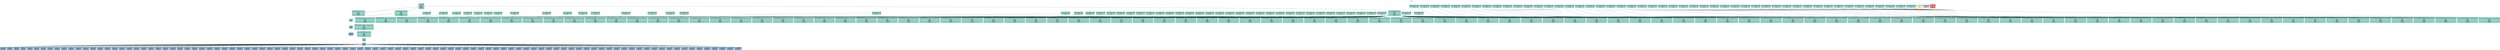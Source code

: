 digraph {{
    node [shape=record, fontsize=10]
    n0 [style="filled", fillcolor=white, label="(source)"]
    n1 [style="filled", fillcolor="/set312/1", label="{ { 1 / l0 / Post | B | █ } | p_id, \np_cid, \np_author, \np_content, \np_private, \np_anonymous | unsharded }"]
    n2 [style="filled", fillcolor="/set312/2", label="{ { 2 / l0 / User | B | █ } | u_id | unsharded }"]
    n3 [style="filled", fillcolor="/set312/3", label="{ { 3 / l0 / Class | B | █ } | c_id | unsharded }"]
    n4 [style="filled", fillcolor="/set312/4", label="{ { 4 / l0 / Role | B | █ } | r_uid, \nr_cid, \nr_role | unsharded }"]
    n5 [style="filled", fillcolor="/set312/1", label="{{ 5 / l1 / q_3ac8c7be6ad751ec_n0 | π[0, 1, 2, 3, 4, 5]  } | p_id, \np_cid, \np_author, \np_content, \np_private, \np_anonymous | unsharded }"]
    n6 [style="filled", fillcolor="/set312/5", label="{ { 6 / l0 / posts | █ } | (reader / ⚷: [1]) | unsharded }"]
    n7 [style="filled", fillcolor="/set312/5", label="{ { 7 / l1  } | (ingress) | unsharded }"]
    n8 [style="filled", fillcolor="/set312/1", label="{ 8 / l2 | (egress) | unsharded }"]
    n9 [style="filled", fillcolor="/set312/1", label="{ { 9 / l3 / UserContext_0 | B | █ } | id | unsharded }"]
    n10 [style="filled,rounded", fillcolor="/set312/1", label="{{ 10 / l4 / sp_5082b1619ed59d13_n0_f0 | σ[f4 = 0]  } | p_id, \np_cid, \np_author, \np_content, \np_private, \np_anonymous | unsharded }"]
    n11 [style="filled,rounded", fillcolor="/set312/1", label="{{ 11 / l5 / sp_e908cb35d3820d6e_n0_f0 | σ[f4 = 1]  } | p_id, \np_cid, \np_author, \np_content, \np_private, \np_anonymous | unsharded }"]
    n12 [style="filled,rounded", fillcolor="/set312/1", label="{{ 12 / l6 / sp_e908cb35d3820d6e_n0 | [11:0, 11:1, 11:2, 11:3, 11:4, 11:5] 11:2 ⋈ 9:0  } | p_id, \np_cid, \np_author, \np_content, \np_private, \np_anonymous | unsharded }"]
    n13 [style="filled", fillcolor="/set312/1", label="{{ 13 / l7 / q_3ac8c7be6ad751ec_u0_n0 | 10:[0, 1, 2, 3, 4, 5] ⋃ 12:[0, 1, 2, 3, 4, 5]  } | p_id, \np_cid, \np_author, \np_content, \np_private, \np_anonymous | unsharded }"]
    n14 [style="filled", fillcolor="/set312/1", label="{{ 14 / l8 / q_3ac8c7be6ad751ec_n1_u0 | π[0, 1, 2, 3, 4, 5]  } | p_id, \np_cid, \np_author, \np_content, \np_private, \np_anonymous | unsharded }"]
    n15 [style="filled", fillcolor="/set312/5", label="{ { 15 / l2 / posts_u0 | █ } | (reader / ⚷: [1]) | unsharded }"]
    n16 [style="filled", fillcolor="/set312/5", label="{ { 16 / l3  } | (ingress) | unsharded }"]
    n17 [style="filled", fillcolor="/set312/1", label="{ 17 / l9 | (egress) | unsharded }"]
    n18 [style="filled", fillcolor="/set312/1", label="{ { 18 / l10 / UserContext_1 | B | █ } | id | unsharded }"]
    n19 [style="filled,rounded", fillcolor="/set312/1", label="{{ 19 / l11 / sp_8e831486b9173de0_n0 | [11:0, 11:1, 11:2, 11:3, 11:4, 11:5] 11:2 ⋈ 18:0  } | p_id, \np_cid, \np_author, \np_content, \np_private, \np_anonymous | unsharded }"]
    n20 [style="filled", fillcolor="/set312/5", label="{ { 20 / l4 / posts_u1 | █ } | (reader / ⚷: [1]) | unsharded }"]
    n21 [style="filled", fillcolor="/set312/1", label="{ { 21 / l12 / UserContext_2 | B | █ } | id | unsharded }"]
    n22 [style="filled,rounded", fillcolor="/set312/1", label="{{ 22 / l13 / sp_1d8a80655d22a08a_n0 | [11:0, 11:1, 11:2, 11:3, 11:4, 11:5] 11:2 ⋈ 21:0  } | p_id, \np_cid, \np_author, \np_content, \np_private, \np_anonymous | unsharded }"]
    n23 [style="filled", fillcolor="/set312/5", label="{ { 23 / l5 / posts_u2 | █ } | (reader / ⚷: [1]) | unsharded }"]
    n24 [style="filled", fillcolor="/set312/1", label="{ { 24 / l14 / UserContext_3 | B | █ } | id | unsharded }"]
    n25 [style="filled,rounded", fillcolor="/set312/1", label="{{ 25 / l15 / sp_f8291d0429a07bba_n0 | [11:0, 11:1, 11:2, 11:3, 11:4, 11:5] 11:2 ⋈ 24:0  } | p_id, \np_cid, \np_author, \np_content, \np_private, \np_anonymous | unsharded }"]
    n26 [style="filled", fillcolor="/set312/5", label="{ { 26 / l6 / posts_u3 | █ } | (reader / ⚷: [1]) | unsharded }"]
    n27 [style="filled", fillcolor="/set312/1", label="{ { 27 / l16 / UserContext_4 | B | █ } | id | unsharded }"]
    n28 [style="filled,rounded", fillcolor="/set312/1", label="{{ 28 / l17 / sp_8f11300290633d4f_n0 | [11:0, 11:1, 11:2, 11:3, 11:4, 11:5] 11:2 ⋈ 27:0  } | p_id, \np_cid, \np_author, \np_content, \np_private, \np_anonymous | unsharded }"]
    n29 [style="filled", fillcolor="/set312/5", label="{ { 29 / l7 / posts_u4 | █ } | (reader / ⚷: [1]) | unsharded }"]
    n30 [style="filled", fillcolor="/set312/1", label="{ { 30 / l18 / UserContext_5 | B | █ } | id | unsharded }"]
    n31 [style="filled,rounded", fillcolor="/set312/1", label="{{ 31 / l19 / sp_3b252908ec351a64_n0 | [11:0, 11:1, 11:2, 11:3, 11:4, 11:5] 11:2 ⋈ 30:0  } | p_id, \np_cid, \np_author, \np_content, \np_private, \np_anonymous | unsharded }"]
    n32 [style="filled", fillcolor="/set312/5", label="{ { 32 / l8 / posts_u5 | █ } | (reader / ⚷: [1]) | unsharded }"]
    n33 [style="filled", fillcolor="/set312/1", label="{ { 33 / l20 / UserContext_6 | B | █ } | id | unsharded }"]
    n34 [style="filled,rounded", fillcolor="/set312/1", label="{{ 34 / l21 / sp_245135dba0049b7d_n0 | [11:0, 11:1, 11:2, 11:3, 11:4, 11:5] 11:2 ⋈ 33:0  } | p_id, \np_cid, \np_author, \np_content, \np_private, \np_anonymous | unsharded }"]
    n35 [style="filled", fillcolor="/set312/5", label="{ { 35 / l9 / posts_u6 | █ } | (reader / ⚷: [1]) | unsharded }"]
    n36 [style="filled", fillcolor="/set312/1", label="{ { 36 / l22 / UserContext_7 | B | █ } | id | unsharded }"]
    n37 [style="filled,rounded", fillcolor="/set312/1", label="{{ 37 / l23 / sp_1f8b7057eb1239ac_n0 | [11:0, 11:1, 11:2, 11:3, 11:4, 11:5] 11:2 ⋈ 36:0  } | p_id, \np_cid, \np_author, \np_content, \np_private, \np_anonymous | unsharded }"]
    n38 [style="filled", fillcolor="/set312/5", label="{ { 38 / l10 / posts_u7 | █ } | (reader / ⚷: [1]) | unsharded }"]
    n39 [style="filled", fillcolor="/set312/1", label="{ { 39 / l24 / UserContext_8 | B | █ } | id | unsharded }"]
    n40 [style="filled,rounded", fillcolor="/set312/1", label="{{ 40 / l25 / sp_3492e2555d796499_n0 | [11:0, 11:1, 11:2, 11:3, 11:4, 11:5] 11:2 ⋈ 39:0  } | p_id, \np_cid, \np_author, \np_content, \np_private, \np_anonymous | unsharded }"]
    n41 [style="filled", fillcolor="/set312/5", label="{ { 41 / l11 / posts_u8 | █ } | (reader / ⚷: [1]) | unsharded }"]
    n42 [style="filled", fillcolor="/set312/1", label="{ { 42 / l26 / UserContext_9 | B | █ } | id | unsharded }"]
    n43 [style="filled,rounded", fillcolor="/set312/1", label="{{ 43 / l27 / sp_19dee4bc4e606fc7_n0 | [11:0, 11:1, 11:2, 11:3, 11:4, 11:5] 11:2 ⋈ 42:0  } | p_id, \np_cid, \np_author, \np_content, \np_private, \np_anonymous | unsharded }"]
    n44 [style="filled", fillcolor="/set312/5", label="{ { 44 / l12 / posts_u9 | █ } | (reader / ⚷: [1]) | unsharded }"]
    n45 [style="filled", fillcolor="/set312/1", label="{ { 45 / l28 / UserContext_10 | B | █ } | id | unsharded }"]
    n46 [style="filled,rounded", fillcolor="/set312/1", label="{{ 46 / l29 / sp_e9d1f2ae9d1acefe_n0 | [11:0, 11:1, 11:2, 11:3, 11:4, 11:5] 11:2 ⋈ 45:0  } | p_id, \np_cid, \np_author, \np_content, \np_private, \np_anonymous | unsharded }"]
    n47 [style="filled", fillcolor="/set312/5", label="{ { 47 / l13 / posts_u10 | █ } | (reader / ⚷: [1]) | unsharded }"]
    n48 [style="filled", fillcolor="/set312/1", label="{ { 48 / l30 / UserContext_11 | B | █ } | id | unsharded }"]
    n49 [style="filled,rounded", fillcolor="/set312/1", label="{{ 49 / l31 / sp_3c38b87c98ed2089_n0 | [11:0, 11:1, 11:2, 11:3, 11:4, 11:5] 11:2 ⋈ 48:0  } | p_id, \np_cid, \np_author, \np_content, \np_private, \np_anonymous | unsharded }"]
    n50 [style="filled", fillcolor="/set312/5", label="{ { 50 / l14 / posts_u11 | █ } | (reader / ⚷: [1]) | unsharded }"]
    n51 [style="filled", fillcolor="/set312/1", label="{ { 51 / l32 / UserContext_12 | B | █ } | id | unsharded }"]
    n52 [style="filled,rounded", fillcolor="/set312/1", label="{{ 52 / l33 / sp_9100c41668c0cdcc_n0 | [11:0, 11:1, 11:2, 11:3, 11:4, 11:5] 11:2 ⋈ 51:0  } | p_id, \np_cid, \np_author, \np_content, \np_private, \np_anonymous | unsharded }"]
    n53 [style="filled", fillcolor="/set312/5", label="{ { 53 / l15 / posts_u12 | █ } | (reader / ⚷: [1]) | unsharded }"]
    n54 [style="filled", fillcolor="/set312/1", label="{ { 54 / l34 / UserContext_13 | B | █ } | id | unsharded }"]
    n55 [style="filled,rounded", fillcolor="/set312/1", label="{{ 55 / l35 / sp_90c96cb7d49ba4f7_n0 | [11:0, 11:1, 11:2, 11:3, 11:4, 11:5] 11:2 ⋈ 54:0  } | p_id, \np_cid, \np_author, \np_content, \np_private, \np_anonymous | unsharded }"]
    n56 [style="filled", fillcolor="/set312/5", label="{ { 56 / l16 / posts_u13 | █ } | (reader / ⚷: [1]) | unsharded }"]
    n57 [style="filled", fillcolor="/set312/1", label="{ { 57 / l36 / UserContext_14 | B | █ } | id | unsharded }"]
    n58 [style="filled,rounded", fillcolor="/set312/1", label="{{ 58 / l37 / sp_6f5434ac549755a_n0 | [11:0, 11:1, 11:2, 11:3, 11:4, 11:5] 11:2 ⋈ 57:0  } | p_id, \np_cid, \np_author, \np_content, \np_private, \np_anonymous | unsharded }"]
    n59 [style="filled", fillcolor="/set312/5", label="{ { 59 / l17 / posts_u14 | █ } | (reader / ⚷: [1]) | unsharded }"]
    n60 [style="filled", fillcolor="/set312/1", label="{ { 60 / l38 / UserContext_15 | B | █ } | id | unsharded }"]
    n61 [style="filled,rounded", fillcolor="/set312/1", label="{{ 61 / l39 / sp_9f908267b153d609_n0 | [11:0, 11:1, 11:2, 11:3, 11:4, 11:5] 11:2 ⋈ 60:0  } | p_id, \np_cid, \np_author, \np_content, \np_private, \np_anonymous | unsharded }"]
    n62 [style="filled", fillcolor="/set312/5", label="{ { 62 / l18 / posts_u15 | █ } | (reader / ⚷: [1]) | unsharded }"]
    n63 [style="filled", fillcolor="/set312/1", label="{ { 63 / l40 / UserContext_16 | B | █ } | id | unsharded }"]
    n64 [style="filled,rounded", fillcolor="/set312/1", label="{{ 64 / l41 / sp_42fcdcf93760eab_n0 | [11:0, 11:1, 11:2, 11:3, 11:4, 11:5] 11:2 ⋈ 63:0  } | p_id, \np_cid, \np_author, \np_content, \np_private, \np_anonymous | unsharded }"]
    n65 [style="filled", fillcolor="/set312/5", label="{ { 65 / l19 / posts_u16 | █ } | (reader / ⚷: [1]) | unsharded }"]
    n66 [style="filled", fillcolor="/set312/1", label="{ { 66 / l42 / UserContext_17 | B | █ } | id | unsharded }"]
    n67 [style="filled,rounded", fillcolor="/set312/1", label="{{ 67 / l43 / sp_c46b08932645aa6d_n0 | [11:0, 11:1, 11:2, 11:3, 11:4, 11:5] 11:2 ⋈ 66:0  } | p_id, \np_cid, \np_author, \np_content, \np_private, \np_anonymous | unsharded }"]
    n68 [style="filled", fillcolor="/set312/5", label="{ { 68 / l20 / posts_u17 | █ } | (reader / ⚷: [1]) | unsharded }"]
    n69 [style="filled", fillcolor="/set312/1", label="{ { 69 / l44 / UserContext_18 | B | █ } | id | unsharded }"]
    n70 [style="filled,rounded", fillcolor="/set312/1", label="{{ 70 / l45 / sp_e81766bd87e1d1ad_n0 | [11:0, 11:1, 11:2, 11:3, 11:4, 11:5] 11:2 ⋈ 69:0  } | p_id, \np_cid, \np_author, \np_content, \np_private, \np_anonymous | unsharded }"]
    n71 [style="filled", fillcolor="/set312/5", label="{ { 71 / l21 / posts_u18 | █ } | (reader / ⚷: [1]) | unsharded }"]
    n72 [style="filled", fillcolor="/set312/1", label="{ { 72 / l46 / UserContext_19 | B | █ } | id | unsharded }"]
    n73 [style="filled,rounded", fillcolor="/set312/1", label="{{ 73 / l47 / sp_4f7e35d9a16306fa_n0 | [11:0, 11:1, 11:2, 11:3, 11:4, 11:5] 11:2 ⋈ 72:0  } | p_id, \np_cid, \np_author, \np_content, \np_private, \np_anonymous | unsharded }"]
    n74 [style="filled", fillcolor="/set312/5", label="{ { 74 / l22 / posts_u19 | █ } | (reader / ⚷: [1]) | unsharded }"]
    n75 [style="filled", fillcolor="/set312/1", label="{ { 75 / l48 / UserContext_20 | B | █ } | id | unsharded }"]
    n76 [style="filled,rounded", fillcolor="/set312/1", label="{{ 76 / l49 / sp_a977f819485d4d68_n0 | [11:0, 11:1, 11:2, 11:3, 11:4, 11:5] 11:2 ⋈ 75:0  } | p_id, \np_cid, \np_author, \np_content, \np_private, \np_anonymous | unsharded }"]
    n77 [style="filled", fillcolor="/set312/5", label="{ { 77 / l23 / posts_u20 | █ } | (reader / ⚷: [1]) | unsharded }"]
    n78 [style="filled", fillcolor="/set312/1", label="{ { 78 / l50 / UserContext_21 | B | █ } | id | unsharded }"]
    n79 [style="filled,rounded", fillcolor="/set312/1", label="{{ 79 / l51 / sp_817f0fa4ebe4a4f_n0 | [11:0, 11:1, 11:2, 11:3, 11:4, 11:5] 11:2 ⋈ 78:0  } | p_id, \np_cid, \np_author, \np_content, \np_private, \np_anonymous | unsharded }"]
    n80 [style="filled", fillcolor="/set312/5", label="{ { 80 / l24 / posts_u21 | █ } | (reader / ⚷: [1]) | unsharded }"]
    n81 [style="filled", fillcolor="/set312/1", label="{ { 81 / l52 / UserContext_22 | B | █ } | id | unsharded }"]
    n82 [style="filled,rounded", fillcolor="/set312/1", label="{{ 82 / l53 / sp_eae5e916d02fe72b_n0 | [11:0, 11:1, 11:2, 11:3, 11:4, 11:5] 11:2 ⋈ 81:0  } | p_id, \np_cid, \np_author, \np_content, \np_private, \np_anonymous | unsharded }"]
    n83 [style="filled", fillcolor="/set312/5", label="{ { 83 / l25 / posts_u22 | █ } | (reader / ⚷: [1]) | unsharded }"]
    n84 [style="filled", fillcolor="/set312/1", label="{ { 84 / l54 / UserContext_23 | B | █ } | id | unsharded }"]
    n85 [style="filled,rounded", fillcolor="/set312/1", label="{{ 85 / l55 / sp_3cded4d51c1895aa_n0 | [11:0, 11:1, 11:2, 11:3, 11:4, 11:5] 11:2 ⋈ 84:0  } | p_id, \np_cid, \np_author, \np_content, \np_private, \np_anonymous | unsharded }"]
    n86 [style="filled", fillcolor="/set312/5", label="{ { 86 / l26 / posts_u23 | █ } | (reader / ⚷: [1]) | unsharded }"]
    n87 [style="filled", fillcolor="/set312/1", label="{ { 87 / l56 / UserContext_24 | B | █ } | id | unsharded }"]
    n88 [style="filled,rounded", fillcolor="/set312/1", label="{{ 88 / l57 / sp_a3ae2018d7e19bb5_n0 | [11:0, 11:1, 11:2, 11:3, 11:4, 11:5] 11:2 ⋈ 87:0  } | p_id, \np_cid, \np_author, \np_content, \np_private, \np_anonymous | unsharded }"]
    n89 [style="filled", fillcolor="/set312/5", label="{ { 89 / l27 / posts_u24 | █ } | (reader / ⚷: [1]) | unsharded }"]
    n90 [style="filled", fillcolor="/set312/1", label="{ { 90 / l58 / UserContext_25 | B | █ } | id | unsharded }"]
    n91 [style="filled,rounded", fillcolor="/set312/1", label="{{ 91 / l59 / sp_4a79aa98ef35abdd_n0 | [11:0, 11:1, 11:2, 11:3, 11:4, 11:5] 11:2 ⋈ 90:0  } | p_id, \np_cid, \np_author, \np_content, \np_private, \np_anonymous | unsharded }"]
    n92 [style="filled", fillcolor="/set312/5", label="{ { 92 / l28 / posts_u25 | █ } | (reader / ⚷: [1]) | unsharded }"]
    n93 [style="filled", fillcolor="/set312/1", label="{ { 93 / l60 / UserContext_26 | B | █ } | id | unsharded }"]
    n94 [style="filled,rounded", fillcolor="/set312/1", label="{{ 94 / l61 / sp_12703204d7796735_n0 | [11:0, 11:1, 11:2, 11:3, 11:4, 11:5] 11:2 ⋈ 93:0  } | p_id, \np_cid, \np_author, \np_content, \np_private, \np_anonymous | unsharded }"]
    n95 [style="filled", fillcolor="/set312/5", label="{ { 95 / l29 / posts_u26 | █ } | (reader / ⚷: [1]) | unsharded }"]
    n96 [style="filled", fillcolor="/set312/1", label="{ { 96 / l62 / UserContext_27 | B | █ } | id | unsharded }"]
    n97 [style="filled,rounded", fillcolor="/set312/1", label="{{ 97 / l63 / sp_1bcb62ab4ed8001b_n0 | [11:0, 11:1, 11:2, 11:3, 11:4, 11:5] 11:2 ⋈ 96:0  } | p_id, \np_cid, \np_author, \np_content, \np_private, \np_anonymous | unsharded }"]
    n98 [style="filled", fillcolor="/set312/5", label="{ { 98 / l30 / posts_u27 | █ } | (reader / ⚷: [1]) | unsharded }"]
    n99 [style="filled", fillcolor="/set312/1", label="{ { 99 / l64 / UserContext_28 | B | █ } | id | unsharded }"]
    n100 [style="filled,rounded", fillcolor="/set312/1", label="{{ 100 / l65 / sp_c01d8d9cae9e2e3a_n0 | [11:0, 11:1, 11:2, 11:3, 11:4, 11:5] 11:2 ⋈ 99:0  } | p_id, \np_cid, \np_author, \np_content, \np_private, \np_anonymous | unsharded }"]
    n101 [style="filled", fillcolor="/set312/5", label="{ { 101 / l31 / posts_u28 | █ } | (reader / ⚷: [1]) | unsharded }"]
    n102 [style="filled", fillcolor="/set312/1", label="{ { 102 / l66 / UserContext_29 | B | █ } | id | unsharded }"]
    n103 [style="filled,rounded", fillcolor="/set312/1", label="{{ 103 / l67 / sp_7405320737bd3509_n0 | [11:0, 11:1, 11:2, 11:3, 11:4, 11:5] 11:2 ⋈ 102:0  } | p_id, \np_cid, \np_author, \np_content, \np_private, \np_anonymous | unsharded }"]
    n104 [style="filled", fillcolor="/set312/5", label="{ { 104 / l32 / posts_u29 | █ } | (reader / ⚷: [1]) | unsharded }"]
    n105 [style="filled", fillcolor="/set312/1", label="{ { 105 / l68 / UserContext_30 | B | █ } | id | unsharded }"]
    n106 [style="filled,rounded", fillcolor="/set312/1", label="{{ 106 / l69 / sp_e92f9f3ff6e3c55a_n0 | [11:0, 11:1, 11:2, 11:3, 11:4, 11:5] 11:2 ⋈ 105:0  } | p_id, \np_cid, \np_author, \np_content, \np_private, \np_anonymous | unsharded }"]
    n107 [style="filled", fillcolor="/set312/5", label="{ { 107 / l33 / posts_u30 | █ } | (reader / ⚷: [1]) | unsharded }"]
    n108 [style="filled", fillcolor="/set312/1", label="{ { 108 / l70 / UserContext_31 | B | █ } | id | unsharded }"]
    n109 [style="filled,rounded", fillcolor="/set312/1", label="{{ 109 / l71 / sp_f73f9295220dca61_n0 | [11:0, 11:1, 11:2, 11:3, 11:4, 11:5] 11:2 ⋈ 108:0  } | p_id, \np_cid, \np_author, \np_content, \np_private, \np_anonymous | unsharded }"]
    n110 [style="filled", fillcolor="/set312/5", label="{ { 110 / l34 / posts_u31 | █ } | (reader / ⚷: [1]) | unsharded }"]
    n111 [style="filled", fillcolor="/set312/1", label="{ { 111 / l72 / UserContext_32 | B | █ } | id | unsharded }"]
    n112 [style="filled,rounded", fillcolor="/set312/1", label="{{ 112 / l73 / sp_f602fa35104a50bf_n0 | [11:0, 11:1, 11:2, 11:3, 11:4, 11:5] 11:2 ⋈ 111:0  } | p_id, \np_cid, \np_author, \np_content, \np_private, \np_anonymous | unsharded }"]
    n113 [style="filled", fillcolor="/set312/5", label="{ { 113 / l35 / posts_u32 | █ } | (reader / ⚷: [1]) | unsharded }"]
    n114 [style="filled", fillcolor="/set312/1", label="{ { 114 / l74 / UserContext_33 | B | █ } | id | unsharded }"]
    n115 [style="filled,rounded", fillcolor="/set312/1", label="{{ 115 / l75 / sp_aa33d7ca14f96e25_n0 | [11:0, 11:1, 11:2, 11:3, 11:4, 11:5] 11:2 ⋈ 114:0  } | p_id, \np_cid, \np_author, \np_content, \np_private, \np_anonymous | unsharded }"]
    n116 [style="filled", fillcolor="/set312/5", label="{ { 116 / l36 / posts_u33 | █ } | (reader / ⚷: [1]) | unsharded }"]
    n117 [style="filled", fillcolor="/set312/1", label="{ { 117 / l76 / UserContext_34 | B | █ } | id | unsharded }"]
    n118 [style="filled,rounded", fillcolor="/set312/1", label="{{ 118 / l77 / sp_936b077962fe3888_n0 | [11:0, 11:1, 11:2, 11:3, 11:4, 11:5] 11:2 ⋈ 117:0  } | p_id, \np_cid, \np_author, \np_content, \np_private, \np_anonymous | unsharded }"]
    n119 [style="filled", fillcolor="/set312/5", label="{ { 119 / l37 / posts_u34 | █ } | (reader / ⚷: [1]) | unsharded }"]
    n120 [style="filled", fillcolor="/set312/1", label="{ { 120 / l78 / UserContext_35 | B | █ } | id | unsharded }"]
    n121 [style="filled,rounded", fillcolor="/set312/1", label="{{ 121 / l79 / sp_f5faf2eb15cac28b_n0 | [11:0, 11:1, 11:2, 11:3, 11:4, 11:5] 11:2 ⋈ 120:0  } | p_id, \np_cid, \np_author, \np_content, \np_private, \np_anonymous | unsharded }"]
    n122 [style="filled", fillcolor="/set312/5", label="{ { 122 / l38 / posts_u35 | █ } | (reader / ⚷: [1]) | unsharded }"]
    n123 [style="filled", fillcolor="/set312/1", label="{ { 123 / l80 / UserContext_36 | B | █ } | id | unsharded }"]
    n124 [style="filled,rounded", fillcolor="/set312/1", label="{{ 124 / l81 / sp_b2a177d0191fea18_n0 | [11:0, 11:1, 11:2, 11:3, 11:4, 11:5] 11:2 ⋈ 123:0  } | p_id, \np_cid, \np_author, \np_content, \np_private, \np_anonymous | unsharded }"]
    n125 [style="filled", fillcolor="/set312/5", label="{ { 125 / l39 / posts_u36 | █ } | (reader / ⚷: [1]) | unsharded }"]
    n126 [style="filled", fillcolor="/set312/1", label="{ { 126 / l82 / UserContext_37 | B | █ } | id | unsharded }"]
    n127 [style="filled,rounded", fillcolor="/set312/1", label="{{ 127 / l83 / sp_1cd0ddfb2c63ea0_n0 | [11:0, 11:1, 11:2, 11:3, 11:4, 11:5] 11:2 ⋈ 126:0  } | p_id, \np_cid, \np_author, \np_content, \np_private, \np_anonymous | unsharded }"]
    n128 [style="filled", fillcolor="/set312/5", label="{ { 128 / l40 / posts_u37 | █ } | (reader / ⚷: [1]) | unsharded }"]
    n129 [style="filled", fillcolor="/set312/1", label="{ { 129 / l84 / UserContext_38 | B | █ } | id | unsharded }"]
    n130 [style="filled,rounded", fillcolor="/set312/1", label="{{ 130 / l85 / sp_8e3de1878317b36c_n0 | [11:0, 11:1, 11:2, 11:3, 11:4, 11:5] 11:2 ⋈ 129:0  } | p_id, \np_cid, \np_author, \np_content, \np_private, \np_anonymous | unsharded }"]
    n131 [style="filled", fillcolor="/set312/5", label="{ { 131 / l41 / posts_u38 | █ } | (reader / ⚷: [1]) | unsharded }"]
    n132 [style="filled", fillcolor="/set312/1", label="{ { 132 / l86 / UserContext_39 | B | █ } | id | unsharded }"]
    n133 [style="filled,rounded", fillcolor="/set312/1", label="{{ 133 / l87 / sp_6a7fb1ae912e172e_n0 | [11:0, 11:1, 11:2, 11:3, 11:4, 11:5] 11:2 ⋈ 132:0  } | p_id, \np_cid, \np_author, \np_content, \np_private, \np_anonymous | unsharded }"]
    n134 [style="filled", fillcolor="/set312/5", label="{ { 134 / l42 / posts_u39 | █ } | (reader / ⚷: [1]) | unsharded }"]
    n135 [style="filled", fillcolor="/set312/1", label="{ { 135 / l88 / UserContext_40 | B | █ } | id | unsharded }"]
    n136 [style="filled,rounded", fillcolor="/set312/1", label="{{ 136 / l89 / sp_ea786bcb5e1fd312_n0 | [11:0, 11:1, 11:2, 11:3, 11:4, 11:5] 11:2 ⋈ 135:0  } | p_id, \np_cid, \np_author, \np_content, \np_private, \np_anonymous | unsharded }"]
    n137 [style="filled", fillcolor="/set312/5", label="{ { 137 / l43 / posts_u40 | █ } | (reader / ⚷: [1]) | unsharded }"]
    n138 [style="filled", fillcolor="/set312/1", label="{ { 138 / l90 / UserContext_41 | B | █ } | id | unsharded }"]
    n139 [style="filled,rounded", fillcolor="/set312/1", label="{{ 139 / l91 / sp_9eefe50563343be_n0 | [11:0, 11:1, 11:2, 11:3, 11:4, 11:5] 11:2 ⋈ 138:0  } | p_id, \np_cid, \np_author, \np_content, \np_private, \np_anonymous | unsharded }"]
    n140 [style="filled", fillcolor="/set312/5", label="{ { 140 / l44 / posts_u41 | █ } | (reader / ⚷: [1]) | unsharded }"]
    n141 [style="filled", fillcolor="/set312/1", label="{ { 141 / l92 / UserContext_42 | B | █ } | id | unsharded }"]
    n142 [style="filled,rounded", fillcolor="/set312/1", label="{{ 142 / l93 / sp_85dbc88af2e9c82b_n0 | [11:0, 11:1, 11:2, 11:3, 11:4, 11:5] 11:2 ⋈ 141:0  } | p_id, \np_cid, \np_author, \np_content, \np_private, \np_anonymous | unsharded }"]
    n143 [style="filled", fillcolor="/set312/5", label="{ { 143 / l45 / posts_u42 | █ } | (reader / ⚷: [1]) | unsharded }"]
    n144 [style="filled", fillcolor="/set312/1", label="{ { 144 / l94 / UserContext_43 | B | █ } | id | unsharded }"]
    n145 [style="filled,rounded", fillcolor="/set312/1", label="{{ 145 / l95 / sp_a336220d030ed0d7_n0 | [11:0, 11:1, 11:2, 11:3, 11:4, 11:5] 11:2 ⋈ 144:0  } | p_id, \np_cid, \np_author, \np_content, \np_private, \np_anonymous | unsharded }"]
    n146 [style="filled", fillcolor="/set312/5", label="{ { 146 / l46 / posts_u43 | █ } | (reader / ⚷: [1]) | unsharded }"]
    n147 [style="filled", fillcolor="/set312/1", label="{ { 147 / l96 / UserContext_44 | B | █ } | id | unsharded }"]
    n148 [style="filled,rounded", fillcolor="/set312/1", label="{{ 148 / l97 / sp_3afe7e2fb80a1158_n0 | [11:0, 11:1, 11:2, 11:3, 11:4, 11:5] 11:2 ⋈ 147:0  } | p_id, \np_cid, \np_author, \np_content, \np_private, \np_anonymous | unsharded }"]
    n149 [style="filled", fillcolor="/set312/5", label="{ { 149 / l47 / posts_u44 | █ } | (reader / ⚷: [1]) | unsharded }"]
    n150 [style="filled", fillcolor="/set312/1", label="{ { 150 / l98 / UserContext_45 | B | █ } | id | unsharded }"]
    n151 [style="filled,rounded", fillcolor="/set312/1", label="{{ 151 / l99 / sp_4bf6b4f6250b0673_n0 | [11:0, 11:1, 11:2, 11:3, 11:4, 11:5] 11:2 ⋈ 150:0  } | p_id, \np_cid, \np_author, \np_content, \np_private, \np_anonymous | unsharded }"]
    n152 [style="filled", fillcolor="/set312/5", label="{ { 152 / l48 / posts_u45 | █ } | (reader / ⚷: [1]) | unsharded }"]
    n153 [style="filled", fillcolor="/set312/1", label="{ { 153 / l100 / UserContext_46 | B | █ } | id | unsharded }"]
    n154 [style="filled,rounded", fillcolor="/set312/1", label="{{ 154 / l101 / sp_ae463b9474e1b487_n0 | [11:0, 11:1, 11:2, 11:3, 11:4, 11:5] 11:2 ⋈ 153:0  } | p_id, \np_cid, \np_author, \np_content, \np_private, \np_anonymous | unsharded }"]
    n155 [style="filled", fillcolor="/set312/5", label="{ { 155 / l49 / posts_u46 | █ } | (reader / ⚷: [1]) | unsharded }"]
    n156 [style="filled", fillcolor="/set312/1", label="{ { 156 / l102 / UserContext_47 | B | █ } | id | unsharded }"]
    n157 [style="filled,rounded", fillcolor="/set312/1", label="{{ 157 / l103 / sp_bd228bd4b1d5dff_n0 | [11:0, 11:1, 11:2, 11:3, 11:4, 11:5] 11:2 ⋈ 156:0  } | p_id, \np_cid, \np_author, \np_content, \np_private, \np_anonymous | unsharded }"]
    n158 [style="filled", fillcolor="/set312/5", label="{ { 158 / l50 / posts_u47 | █ } | (reader / ⚷: [1]) | unsharded }"]
    n159 [style="filled", fillcolor="/set312/1", label="{ { 159 / l104 / UserContext_48 | B | █ } | id | unsharded }"]
    n160 [style="filled,rounded", fillcolor="/set312/1", label="{{ 160 / l105 / sp_d7c930ab9cfa4c83_n0 | [11:0, 11:1, 11:2, 11:3, 11:4, 11:5] 11:2 ⋈ 159:0  } | p_id, \np_cid, \np_author, \np_content, \np_private, \np_anonymous | unsharded }"]
    n161 [style="filled", fillcolor="/set312/5", label="{ { 161 / l51 / posts_u48 | █ } | (reader / ⚷: [1]) | unsharded }"]
    n162 [style="filled", fillcolor="/set312/1", label="{ { 162 / l106 / UserContext_49 | B | █ } | id | unsharded }"]
    n163 [style="filled,rounded", fillcolor="/set312/1", label="{{ 163 / l107 / sp_ac8b54bb3f2ce8f3_n0 | [11:0, 11:1, 11:2, 11:3, 11:4, 11:5] 11:2 ⋈ 162:0  } | p_id, \np_cid, \np_author, \np_content, \np_private, \np_anonymous | unsharded }"]
    n164 [style="filled", fillcolor="/set312/5", label="{ { 164 / l52 / posts_u49 | █ } | (reader / ⚷: [1]) | unsharded }"]
    n165 [style="filled", fillcolor="/set312/1", label="{ { 165 / l108 / UserContext_50 | B | █ } | id | unsharded }"]
    n166 [style="filled,rounded", fillcolor="/set312/1", label="{{ 166 / l109 / sp_ada5269d5687dd04_n0 | [11:0, 11:1, 11:2, 11:3, 11:4, 11:5] 11:2 ⋈ 165:0  } | p_id, \np_cid, \np_author, \np_content, \np_private, \np_anonymous | unsharded }"]
    n167 [style="filled", fillcolor="/set312/5", label="{ { 167 / l53 / posts_u50 | █ } | (reader / ⚷: [1]) | unsharded }"]
    n168 [style="filled", fillcolor="/set312/1", label="{ { 168 / l110 / UserContext_51 | B | █ } | id | unsharded }"]
    n169 [style="filled,rounded", fillcolor="/set312/1", label="{{ 169 / l111 / sp_a0955113c30d71c5_n0 | [11:0, 11:1, 11:2, 11:3, 11:4, 11:5] 11:2 ⋈ 168:0  } | p_id, \np_cid, \np_author, \np_content, \np_private, \np_anonymous | unsharded }"]
    n170 [style="filled", fillcolor="/set312/5", label="{ { 170 / l54 / posts_u51 | █ } | (reader / ⚷: [1]) | unsharded }"]
    n171 [style="filled", fillcolor="/set312/1", label="{ { 171 / l112 / UserContext_52 | B | █ } | id | unsharded }"]
    n172 [style="filled,rounded", fillcolor="/set312/1", label="{{ 172 / l113 / sp_2c0fe25266c9d0e6_n0 | [11:0, 11:1, 11:2, 11:3, 11:4, 11:5] 11:2 ⋈ 171:0  } | p_id, \np_cid, \np_author, \np_content, \np_private, \np_anonymous | unsharded }"]
    n173 [style="filled", fillcolor="/set312/5", label="{ { 173 / l55 / posts_u52 | █ } | (reader / ⚷: [1]) | unsharded }"]
    n174 [style="filled", fillcolor="/set312/1", label="{ { 174 / l114 / UserContext_53 | B | █ } | id | unsharded }"]
    n175 [style="filled,rounded", fillcolor="/set312/1", label="{{ 175 / l115 / sp_41f5f09f962a93e7_n0 | [11:0, 11:1, 11:2, 11:3, 11:4, 11:5] 11:2 ⋈ 174:0  } | p_id, \np_cid, \np_author, \np_content, \np_private, \np_anonymous | unsharded }"]
    n176 [style="filled", fillcolor="/set312/5", label="{ { 176 / l56 / posts_u53 | █ } | (reader / ⚷: [1]) | unsharded }"]
    n177 [style="filled", fillcolor="/set312/1", label="{ { 177 / l116 / UserContext_54 | B | █ } | id | unsharded }"]
    n178 [style="filled,rounded", fillcolor="/set312/1", label="{{ 178 / l117 / sp_8d98e5818a0c5f2c_n0 | [11:0, 11:1, 11:2, 11:3, 11:4, 11:5] 11:2 ⋈ 177:0  } | p_id, \np_cid, \np_author, \np_content, \np_private, \np_anonymous | unsharded }"]
    n179 [style="filled", fillcolor="/set312/5", label="{ { 179 / l57 / posts_u54 | █ } | (reader / ⚷: [1]) | unsharded }"]
    n180 [style="filled", fillcolor="/set312/1", label="{ { 180 / l118 / UserContext_55 | B | █ } | id | unsharded }"]
    n181 [style="filled,rounded", fillcolor="/set312/1", label="{{ 181 / l119 / sp_ebb9e51bc1f88ed0_n0 | [11:0, 11:1, 11:2, 11:3, 11:4, 11:5] 11:2 ⋈ 180:0  } | p_id, \np_cid, \np_author, \np_content, \np_private, \np_anonymous | unsharded }"]
    n182 [style="filled", fillcolor="/set312/5", label="{ { 182 / l58 / posts_u55 | █ } | (reader / ⚷: [1]) | unsharded }"]
    n183 [style="filled", fillcolor="/set312/1", label="{ { 183 / l120 / UserContext_56 | B | █ } | id | unsharded }"]
    n184 [style="filled,rounded", fillcolor="/set312/1", label="{{ 184 / l121 / sp_faa05e47d28eee42_n0 | [11:0, 11:1, 11:2, 11:3, 11:4, 11:5] 11:2 ⋈ 183:0  } | p_id, \np_cid, \np_author, \np_content, \np_private, \np_anonymous | unsharded }"]
    n185 [style="filled", fillcolor="/set312/5", label="{ { 185 / l59 / posts_u56 | █ } | (reader / ⚷: [1]) | unsharded }"]
    n186 [style="filled", fillcolor="/set312/1", label="{ { 186 / l122 / UserContext_57 | B | █ } | id | unsharded }"]
    n187 [style="filled,rounded", fillcolor="/set312/1", label="{{ 187 / l123 / sp_661ee7b6c9dce709_n0 | [11:0, 11:1, 11:2, 11:3, 11:4, 11:5] 11:2 ⋈ 186:0  } | p_id, \np_cid, \np_author, \np_content, \np_private, \np_anonymous | unsharded }"]
    n188 [style="filled", fillcolor="/set312/5", label="{ { 188 / l60 / posts_u57 | █ } | (reader / ⚷: [1]) | unsharded }"]
    n189 [style="filled", fillcolor="/set312/1", label="{ { 189 / l124 / UserContext_58 | B | █ } | id | unsharded }"]
    n190 [style="filled,rounded", fillcolor="/set312/1", label="{{ 190 / l125 / sp_f057f324a0672f1c_n0 | [11:0, 11:1, 11:2, 11:3, 11:4, 11:5] 11:2 ⋈ 189:0  } | p_id, \np_cid, \np_author, \np_content, \np_private, \np_anonymous | unsharded }"]
    n191 [style="filled", fillcolor="/set312/5", label="{ { 191 / l61 / posts_u58 | █ } | (reader / ⚷: [1]) | unsharded }"]
    n192 [style="filled", fillcolor="/set312/1", label="{ { 192 / l126 / UserContext_59 | B | █ } | id | unsharded }"]
    n193 [style="filled,rounded", fillcolor="/set312/1", label="{{ 193 / l127 / sp_65526064f067d8d4_n0 | [11:0, 11:1, 11:2, 11:3, 11:4, 11:5] 11:2 ⋈ 192:0  } | p_id, \np_cid, \np_author, \np_content, \np_private, \np_anonymous | unsharded }"]
    n194 [style="filled", fillcolor="/set312/5", label="{ { 194 / l62 / posts_u59 | █ } | (reader / ⚷: [1]) | unsharded }"]
    n195 [style="filled", fillcolor="/set312/1", label="{ { 195 / l128 / UserContext_60 | B | █ } | id | unsharded }"]
    n196 [style="filled,rounded", fillcolor="/set312/1", label="{{ 196 / l129 / sp_2e8ce49fc3b4cba7_n0 | [11:0, 11:1, 11:2, 11:3, 11:4, 11:5] 11:2 ⋈ 195:0  } | p_id, \np_cid, \np_author, \np_content, \np_private, \np_anonymous | unsharded }"]
    n197 [style="filled", fillcolor="/set312/5", label="{ { 197 / l63 / posts_u60 | █ } | (reader / ⚷: [1]) | unsharded }"]
    n198 [style="filled", fillcolor="/set312/1", label="{ { 198 / l130 / UserContext_61 | B | █ } | id | unsharded }"]
    n199 [style="filled,rounded", fillcolor="/set312/1", label="{{ 199 / l131 / sp_5483bdbaf8ae37de_n0 | [11:0, 11:1, 11:2, 11:3, 11:4, 11:5] 11:2 ⋈ 198:0  } | p_id, \np_cid, \np_author, \np_content, \np_private, \np_anonymous | unsharded }"]
    n200 [style="filled", fillcolor="/set312/5", label="{ { 200 / l64 / posts_u61 | █ } | (reader / ⚷: [1]) | unsharded }"]
    n201 [style="filled", fillcolor="/set312/1", label="{ { 201 / l132 / UserContext_62 | B | █ } | id | unsharded }"]
    n202 [style="filled,rounded", fillcolor="/set312/1", label="{{ 202 / l133 / sp_d3112044792a8714_n0 | [11:0, 11:1, 11:2, 11:3, 11:4, 11:5] 11:2 ⋈ 201:0  } | p_id, \np_cid, \np_author, \np_content, \np_private, \np_anonymous | unsharded }"]
    n203 [style="filled", fillcolor="/set312/5", label="{ { 203 / l65 / posts_u62 | █ } | (reader / ⚷: [1]) | unsharded }"]
    n204 [style="filled", fillcolor="/set312/1", label="{ { 204 / l134 / UserContext_63 | B | █ } | id | unsharded }"]
    n205 [style="filled,rounded", fillcolor="/set312/1", label="{{ 205 / l135 / sp_fbc8e8b4d118107b_n0 | [11:0, 11:1, 11:2, 11:3, 11:4, 11:5] 11:2 ⋈ 204:0  } | p_id, \np_cid, \np_author, \np_content, \np_private, \np_anonymous | unsharded }"]
    n206 [style="filled", fillcolor="/set312/5", label="{ { 206 / l66 / posts_u63 | █ } | (reader / ⚷: [1]) | unsharded }"]
    n207 [style="filled", fillcolor="/set312/1", label="{ { 207 / l136 / UserContext_64 | B | █ } | id | unsharded }"]
    n208 [style="filled,rounded", fillcolor="/set312/1", label="{{ 208 / l137 / sp_784343130b8984b0_n0 | [11:0, 11:1, 11:2, 11:3, 11:4, 11:5] 11:2 ⋈ 207:0  } | p_id, \np_cid, \np_author, \np_content, \np_private, \np_anonymous | unsharded }"]
    n209 [style="filled", fillcolor="/set312/5", label="{ { 209 / l67 / posts_u64 | █ } | (reader / ⚷: [1]) | unsharded }"]
    n210 [style="filled", fillcolor="/set312/1", label="{ { 210 / l138 / UserContext_65 | B | █ } | id | unsharded }"]
    n211 [style="filled,rounded", fillcolor="/set312/1", label="{{ 211 / l139 / sp_9e986ecf63aeb770_n0 | [11:0, 11:1, 11:2, 11:3, 11:4, 11:5] 11:2 ⋈ 210:0  } | p_id, \np_cid, \np_author, \np_content, \np_private, \np_anonymous | unsharded }"]
    n212 [style="filled", fillcolor="/set312/5", label="{ { 212 / l68 / posts_u65 | █ } | (reader / ⚷: [1]) | unsharded }"]
    n213 [style="filled", fillcolor="/set312/1", label="{ { 213 / l140 / UserContext_66 | B | █ } | id | unsharded }"]
    n214 [style="filled,rounded", fillcolor="/set312/1", label="{{ 214 / l141 / sp_508cdb5874719cd4_n0 | [11:0, 11:1, 11:2, 11:3, 11:4, 11:5] 11:2 ⋈ 213:0  } | p_id, \np_cid, \np_author, \np_content, \np_private, \np_anonymous | unsharded }"]
    n215 [style="filled", fillcolor="/set312/5", label="{ { 215 / l69 / posts_u66 | █ } | (reader / ⚷: [1]) | unsharded }"]
    n216 [style="filled", fillcolor="/set312/1", label="{ { 216 / l142 / UserContext_67 | B | █ } | id | unsharded }"]
    n217 [style="filled,rounded", fillcolor="/set312/1", label="{{ 217 / l143 / sp_2beb0b61998db129_n0 | [11:0, 11:1, 11:2, 11:3, 11:4, 11:5] 11:2 ⋈ 216:0  } | p_id, \np_cid, \np_author, \np_content, \np_private, \np_anonymous | unsharded }"]
    n218 [style="filled", fillcolor="/set312/5", label="{ { 218 / l70 / posts_u67 | █ } | (reader / ⚷: [1]) | unsharded }"]
    n219 [style="filled", fillcolor="/set312/1", label="{ { 219 / l144 / UserContext_68 | B | █ } | id | unsharded }"]
    n220 [style="filled,rounded", fillcolor="/set312/1", label="{{ 220 / l145 / sp_2a6314fea2b143ec_n0 | [11:0, 11:1, 11:2, 11:3, 11:4, 11:5] 11:2 ⋈ 219:0  } | p_id, \np_cid, \np_author, \np_content, \np_private, \np_anonymous | unsharded }"]
    n221 [style="filled", fillcolor="/set312/5", label="{ { 221 / l71 / posts_u68 | █ } | (reader / ⚷: [1]) | unsharded }"]
    n222 [style="filled", fillcolor="/set312/1", label="{ { 222 / l146 / UserContext_69 | B | █ } | id | unsharded }"]
    n223 [style="filled,rounded", fillcolor="/set312/1", label="{{ 223 / l147 / sp_57c23c5e0baf014e_n0 | [11:0, 11:1, 11:2, 11:3, 11:4, 11:5] 11:2 ⋈ 222:0  } | p_id, \np_cid, \np_author, \np_content, \np_private, \np_anonymous | unsharded }"]
    n224 [style="filled", fillcolor="/set312/5", label="{ { 224 / l72 / posts_u69 | █ } | (reader / ⚷: [1]) | unsharded }"]
    n225 [style="filled", fillcolor="/set312/1", label="{ { 225 / l148 / UserContext_70 | B | █ } | id | unsharded }"]
    n226 [style="filled,rounded", fillcolor="/set312/1", label="{{ 226 / l149 / sp_8a56d949f4d0407a_n0 | [11:0, 11:1, 11:2, 11:3, 11:4, 11:5] 11:2 ⋈ 225:0  } | p_id, \np_cid, \np_author, \np_content, \np_private, \np_anonymous | unsharded }"]
    n227 [style="filled", fillcolor="/set312/5", label="{ { 227 / l73 / posts_u70 | █ } | (reader / ⚷: [1]) | unsharded }"]
    n228 [style="filled", fillcolor="/set312/1", label="{ { 228 / l150 / UserContext_71 | B | █ } | id | unsharded }"]
    n229 [style="filled,rounded", fillcolor="/set312/1", label="{{ 229 / l151 / sp_f9f9fe7879676aad_n0 | [11:0, 11:1, 11:2, 11:3, 11:4, 11:5] 11:2 ⋈ 228:0  } | p_id, \np_cid, \np_author, \np_content, \np_private, \np_anonymous | unsharded }"]
    n230 [style="filled", fillcolor="/set312/5", label="{ { 230 / l74 / posts_u71 | █ } | (reader / ⚷: [1]) | unsharded }"]
    n231 [style="filled", fillcolor="/set312/1", label="{ { 231 / l152 / UserContext_72 | B | █ } | id | unsharded }"]
    n232 [style="filled,rounded", fillcolor="/set312/1", label="{{ 232 / l153 / sp_94d6b391ccff5b83_n0 | [11:0, 11:1, 11:2, 11:3, 11:4, 11:5] 11:2 ⋈ 231:0  } | p_id, \np_cid, \np_author, \np_content, \np_private, \np_anonymous | unsharded }"]
    n233 [style="filled", fillcolor="/set312/5", label="{ { 233 / l75 / posts_u72 | █ } | (reader / ⚷: [1]) | unsharded }"]
    n234 [style="filled", fillcolor="/set312/1", label="{ { 234 / l154 / UserContext_73 | B | █ } | id | unsharded }"]
    n235 [style="filled,rounded", fillcolor="/set312/1", label="{{ 235 / l155 / sp_b2d9438c4c3955b7_n0 | [11:0, 11:1, 11:2, 11:3, 11:4, 11:5] 11:2 ⋈ 234:0  } | p_id, \np_cid, \np_author, \np_content, \np_private, \np_anonymous | unsharded }"]
    n236 [style="filled", fillcolor="/set312/5", label="{ { 236 / l76 / posts_u73 | █ } | (reader / ⚷: [1]) | unsharded }"]
    n237 [style="filled", fillcolor="/set312/1", label="{ { 237 / l156 / UserContext_74 | B | █ } | id | unsharded }"]
    n238 [style="filled,rounded", fillcolor="/set312/1", label="{{ 238 / l157 / sp_7a9bc5a1e1f29b98_n0 | [11:0, 11:1, 11:2, 11:3, 11:4, 11:5] 11:2 ⋈ 237:0  } | p_id, \np_cid, \np_author, \np_content, \np_private, \np_anonymous | unsharded }"]
    n239 [style="filled", fillcolor="/set312/5", label="{ { 239 / l77 / posts_u74 | █ } | (reader / ⚷: [1]) | unsharded }"]
    n240 [style="filled", fillcolor="/set312/1", label="{ { 240 / l158 / UserContext_75 | B | █ } | id | unsharded }"]
    n241 [style="filled,rounded", fillcolor="/set312/1", label="{{ 241 / l159 / sp_b6bd07c5f00daa2_n0 | [11:0, 11:1, 11:2, 11:3, 11:4, 11:5] 11:2 ⋈ 240:0  } | p_id, \np_cid, \np_author, \np_content, \np_private, \np_anonymous | unsharded }"]
    n242 [style="filled", fillcolor="/set312/5", label="{ { 242 / l78 / posts_u75 | █ } | (reader / ⚷: [1]) | unsharded }"]
    n243 [style="filled", fillcolor="/set312/1", label="{ { 243 / l160 / UserContext_76 | B | █ } | id | unsharded }"]
    n244 [style="filled,rounded", fillcolor="/set312/1", label="{{ 244 / l161 / sp_91079197eeb00023_n0 | [11:0, 11:1, 11:2, 11:3, 11:4, 11:5] 11:2 ⋈ 243:0  } | p_id, \np_cid, \np_author, \np_content, \np_private, \np_anonymous | unsharded }"]
    n245 [style="filled", fillcolor="/set312/5", label="{ { 245 / l79 / posts_u76 | █ } | (reader / ⚷: [1]) | unsharded }"]
    n246 [style="filled", fillcolor="/set312/1", label="{ { 246 / l162 / UserContext_77 | B | █ } | id | unsharded }"]
    n247 [style="filled,rounded", fillcolor="/set312/1", label="{{ 247 / l163 / sp_2fd763cc15a976c3_n0 | [11:0, 11:1, 11:2, 11:3, 11:4, 11:5] 11:2 ⋈ 246:0  } | p_id, \np_cid, \np_author, \np_content, \np_private, \np_anonymous | unsharded }"]
    n248 [style="filled", fillcolor="/set312/5", label="{ { 248 / l80 / posts_u77 | █ } | (reader / ⚷: [1]) | unsharded }"]
    n249 [style="filled", fillcolor="/set312/1", label="{ { 249 / l164 / UserContext_78 | B | █ } | id | unsharded }"]
    n250 [style="filled,rounded", fillcolor="/set312/1", label="{{ 250 / l165 / sp_bdc63d46d38b839_n0 | [11:0, 11:1, 11:2, 11:3, 11:4, 11:5] 11:2 ⋈ 249:0  } | p_id, \np_cid, \np_author, \np_content, \np_private, \np_anonymous | unsharded }"]
    n251 [style="filled", fillcolor="/set312/5", label="{ { 251 / l81 / posts_u78 | █ } | (reader / ⚷: [1]) | unsharded }"]
    n252 [style="filled", fillcolor="/set312/1", label="{ { 252 / l166 / UserContext_79 | B | █ } | id | unsharded }"]
    n253 [style="filled,rounded", fillcolor="/set312/1", label="{{ 253 / l167 / sp_d576590f7f41d862_n0 | [11:0, 11:1, 11:2, 11:3, 11:4, 11:5] 11:2 ⋈ 252:0  } | p_id, \np_cid, \np_author, \np_content, \np_private, \np_anonymous | unsharded }"]
    n254 [style="filled", fillcolor="/set312/5", label="{ { 254 / l82 / posts_u79 | █ } | (reader / ⚷: [1]) | unsharded }"]
    n255 [style="filled", fillcolor="/set312/1", label="{ { 255 / l168 / UserContext_80 | B | █ } | id | unsharded }"]
    n256 [style="filled,rounded", fillcolor="/set312/1", label="{{ 256 / l169 / sp_3b9dd64b3d02768b_n0 | [11:0, 11:1, 11:2, 11:3, 11:4, 11:5] 11:2 ⋈ 255:0  } | p_id, \np_cid, \np_author, \np_content, \np_private, \np_anonymous | unsharded }"]
    n257 [style="filled", fillcolor="/set312/5", label="{ { 257 / l83 / posts_u80 | █ } | (reader / ⚷: [1]) | unsharded }"]
    n258 [style="filled", fillcolor="/set312/1", label="{ { 258 / l170 / UserContext_81 | B | █ } | id | unsharded }"]
    n259 [style="filled,rounded", fillcolor="/set312/1", label="{{ 259 / l171 / sp_bf4133ad039b8e73_n0 | [11:0, 11:1, 11:2, 11:3, 11:4, 11:5] 11:2 ⋈ 258:0  } | p_id, \np_cid, \np_author, \np_content, \np_private, \np_anonymous | unsharded }"]
    n260 [style="filled", fillcolor="/set312/5", label="{ { 260 / l84 / posts_u81 | █ } | (reader / ⚷: [1]) | unsharded }"]
    n261 [style="filled", fillcolor="/set312/1", label="{ { 261 / l172 / UserContext_82 | B | █ } | id | unsharded }"]
    n262 [style="filled,rounded", fillcolor="/set312/1", label="{{ 262 / l173 / sp_e90d036b8484f804_n0 | [11:0, 11:1, 11:2, 11:3, 11:4, 11:5] 11:2 ⋈ 261:0  } | p_id, \np_cid, \np_author, \np_content, \np_private, \np_anonymous | unsharded }"]
    n263 [style="filled", fillcolor="/set312/5", label="{ { 263 / l85 / posts_u82 | █ } | (reader / ⚷: [1]) | unsharded }"]
    n264 [style="filled", fillcolor="/set312/1", label="{ { 264 / l174 / UserContext_83 | B | █ } | id | unsharded }"]
    n265 [style="filled,rounded", fillcolor="/set312/1", label="{{ 265 / l175 / sp_3e75fc5b4feb36bb_n0 | [11:0, 11:1, 11:2, 11:3, 11:4, 11:5] 11:2 ⋈ 264:0  } | p_id, \np_cid, \np_author, \np_content, \np_private, \np_anonymous | unsharded }"]
    n266 [style="filled", fillcolor="/set312/5", label="{ { 266 / l86 / posts_u83 | █ } | (reader / ⚷: [1]) | unsharded }"]
    n267 [style="filled", fillcolor="/set312/1", label="{ { 267 / l176 / UserContext_84 | B | █ } | id | unsharded }"]
    n268 [style="filled,rounded", fillcolor="/set312/1", label="{{ 268 / l177 / sp_53920681d18a7cc3_n0 | [11:0, 11:1, 11:2, 11:3, 11:4, 11:5] 11:2 ⋈ 267:0  } | p_id, \np_cid, \np_author, \np_content, \np_private, \np_anonymous | unsharded }"]
    n269 [style="filled", fillcolor="/set312/5", label="{ { 269 / l87 / posts_u84 | █ } | (reader / ⚷: [1]) | unsharded }"]
    n270 [style="filled", fillcolor="/set312/1", label="{ { 270 / l178 / UserContext_85 | B | █ } | id | unsharded }"]
    n271 [style="filled,rounded", fillcolor="/set312/1", label="{{ 271 / l179 / sp_ea25f7375a37bd5e_n0 | [11:0, 11:1, 11:2, 11:3, 11:4, 11:5] 11:2 ⋈ 270:0  } | p_id, \np_cid, \np_author, \np_content, \np_private, \np_anonymous | unsharded }"]
    n272 [style="filled", fillcolor="/set312/5", label="{ { 272 / l88 / posts_u85 | █ } | (reader / ⚷: [1]) | unsharded }"]
    n273 [style="filled", fillcolor="/set312/1", label="{ { 273 / l180 / UserContext_86 | B | █ } | id | unsharded }"]
    n274 [style="filled,rounded", fillcolor="/set312/1", label="{{ 274 / l181 / sp_e30682c951c5394d_n0 | [11:0, 11:1, 11:2, 11:3, 11:4, 11:5] 11:2 ⋈ 273:0  } | p_id, \np_cid, \np_author, \np_content, \np_private, \np_anonymous | unsharded }"]
    n275 [style="filled", fillcolor="/set312/5", label="{ { 275 / l89 / posts_u86 | █ } | (reader / ⚷: [1]) | unsharded }"]
    n276 [style="filled", fillcolor="/set312/1", label="{ { 276 / l182 / UserContext_87 | B | █ } | id | unsharded }"]
    n277 [style="filled,rounded", fillcolor="/set312/1", label="{{ 277 / l183 / sp_a9d44fb80cd89285_n0 | [11:0, 11:1, 11:2, 11:3, 11:4, 11:5] 11:2 ⋈ 276:0  } | p_id, \np_cid, \np_author, \np_content, \np_private, \np_anonymous | unsharded }"]
    n278 [style="filled", fillcolor="/set312/5", label="{ { 278 / l90 / posts_u87 | █ } | (reader / ⚷: [1]) | unsharded }"]
    n279 [style="filled", fillcolor="/set312/1", label="{ { 279 / l184 / UserContext_88 | B | █ } | id | unsharded }"]
    n280 [style="filled,rounded", fillcolor="/set312/1", label="{{ 280 / l185 / sp_165565b720a260e5_n0 | [11:0, 11:1, 11:2, 11:3, 11:4, 11:5] 11:2 ⋈ 279:0  } | p_id, \np_cid, \np_author, \np_content, \np_private, \np_anonymous | unsharded }"]
    n281 [style="filled", fillcolor="/set312/5", label="{ { 281 / l91 / posts_u88 | █ } | (reader / ⚷: [1]) | unsharded }"]
    n282 [style="filled", fillcolor="/set312/1", label="{ { 282 / l186 / UserContext_89 | B | █ } | id | unsharded }"]
    n283 [style="filled,rounded", fillcolor="/set312/1", label="{{ 283 / l187 / sp_e93fc6a05d5b1ffd_n0 | [11:0, 11:1, 11:2, 11:3, 11:4, 11:5] 11:2 ⋈ 282:0  } | p_id, \np_cid, \np_author, \np_content, \np_private, \np_anonymous | unsharded }"]
    n284 [style="filled", fillcolor="/set312/5", label="{ { 284 / l92 / posts_u89 | █ } | (reader / ⚷: [1]) | unsharded }"]
    n285 [style="filled", fillcolor="/set312/1", label="{ { 285 / l188 / UserContext_90 | B | █ } | id | unsharded }"]
    n286 [style="filled,rounded", fillcolor="/set312/1", label="{{ 286 / l189 / sp_dcec1e334764668b_n0 | [11:0, 11:1, 11:2, 11:3, 11:4, 11:5] 11:2 ⋈ 285:0  } | p_id, \np_cid, \np_author, \np_content, \np_private, \np_anonymous | unsharded }"]
    n287 [style="filled", fillcolor="/set312/5", label="{ { 287 / l93 / posts_u90 | █ } | (reader / ⚷: [1]) | unsharded }"]
    n288 [style="filled", fillcolor="/set312/1", label="{ { 288 / l190 / UserContext_91 | B | █ } | id | unsharded }"]
    n289 [style="filled,rounded", fillcolor="/set312/1", label="{{ 289 / l191 / sp_888d5273d453e74b_n0 | [11:0, 11:1, 11:2, 11:3, 11:4, 11:5] 11:2 ⋈ 288:0  } | p_id, \np_cid, \np_author, \np_content, \np_private, \np_anonymous | unsharded }"]
    n290 [style="filled", fillcolor="/set312/5", label="{ { 290 / l94 / posts_u91 | █ } | (reader / ⚷: [1]) | unsharded }"]
    n291 [style="filled", fillcolor="/set312/1", label="{ { 291 / l192 / UserContext_92 | B | █ } | id | unsharded }"]
    n292 [style="filled,rounded", fillcolor="/set312/1", label="{{ 292 / l193 / sp_5be47c8e58afa353_n0 | [11:0, 11:1, 11:2, 11:3, 11:4, 11:5] 11:2 ⋈ 291:0  } | p_id, \np_cid, \np_author, \np_content, \np_private, \np_anonymous | unsharded }"]
    n293 [style="filled", fillcolor="/set312/5", label="{ { 293 / l95 / posts_u92 | █ } | (reader / ⚷: [1]) | unsharded }"]
    n294 [style="filled", fillcolor="/set312/1", label="{ { 294 / l194 / UserContext_93 | B | █ } | id | unsharded }"]
    n295 [style="filled,rounded", fillcolor="/set312/1", label="{{ 295 / l195 / sp_c2490f0c538eb938_n0 | [11:0, 11:1, 11:2, 11:3, 11:4, 11:5] 11:2 ⋈ 294:0  } | p_id, \np_cid, \np_author, \np_content, \np_private, \np_anonymous | unsharded }"]
    n296 [style="filled", fillcolor="/set312/5", label="{ { 296 / l96 / posts_u93 | █ } | (reader / ⚷: [1]) | unsharded }"]
    n297 [style="filled", fillcolor="/set312/1", label="{ { 297 / l196 / UserContext_94 | B | █ } | id | unsharded }"]
    n298 [style="filled,rounded", fillcolor="/set312/1", label="{{ 298 / l197 / sp_4d2a584031ad275f_n0 | [11:0, 11:1, 11:2, 11:3, 11:4, 11:5] 11:2 ⋈ 297:0  } | p_id, \np_cid, \np_author, \np_content, \np_private, \np_anonymous | unsharded }"]
    n299 [style="filled", fillcolor="/set312/5", label="{ { 299 / l97 / posts_u94 | █ } | (reader / ⚷: [1]) | unsharded }"]
    n300 [style="filled", fillcolor="/set312/1", label="{ { 300 / l198 / UserContext_95 | B | █ } | id | unsharded }"]
    n301 [style="filled,rounded", fillcolor="/set312/1", label="{{ 301 / l199 / sp_78ce71a62941c8b9_n0 | [11:0, 11:1, 11:2, 11:3, 11:4, 11:5] 11:2 ⋈ 300:0  } | p_id, \np_cid, \np_author, \np_content, \np_private, \np_anonymous | unsharded }"]
    n302 [style="filled", fillcolor="/set312/5", label="{ { 302 / l98 / posts_u95 | █ } | (reader / ⚷: [1]) | unsharded }"]
    n303 [style="filled", fillcolor="/set312/1", label="{ { 303 / l200 / UserContext_96 | B | █ } | id | unsharded }"]
    n304 [style="filled,rounded", fillcolor="/set312/1", label="{{ 304 / l201 / sp_f60124928e2dda66_n0 | [11:0, 11:1, 11:2, 11:3, 11:4, 11:5] 11:2 ⋈ 303:0  } | p_id, \np_cid, \np_author, \np_content, \np_private, \np_anonymous | unsharded }"]
    n305 [style="filled", fillcolor="/set312/5", label="{ { 305 / l99 / posts_u96 | █ } | (reader / ⚷: [1]) | unsharded }"]
    n306 [style="filled", fillcolor="/set312/1", label="{ { 306 / l202 / UserContext_97 | B | █ } | id | unsharded }"]
    n307 [style="filled,rounded", fillcolor="/set312/1", label="{{ 307 / l203 / sp_a4ee42ea221bf97a_n0 | [11:0, 11:1, 11:2, 11:3, 11:4, 11:5] 11:2 ⋈ 306:0  } | p_id, \np_cid, \np_author, \np_content, \np_private, \np_anonymous | unsharded }"]
    n308 [style="filled", fillcolor="/set312/5", label="{ { 308 / l100 / posts_u97 | █ } | (reader / ⚷: [1]) | unsharded }"]
    n309 [style="filled", fillcolor="/set312/1", label="{ { 309 / l204 / UserContext_98 | B | █ } | id | unsharded }"]
    n310 [style="filled,rounded", fillcolor="/set312/1", label="{{ 310 / l205 / sp_c3d1936bdc630ba_n0 | [11:0, 11:1, 11:2, 11:3, 11:4, 11:5] 11:2 ⋈ 309:0  } | p_id, \np_cid, \np_author, \np_content, \np_private, \np_anonymous | unsharded }"]
    n311 [style="filled", fillcolor="/set312/5", label="{ { 311 / l101 / posts_u98 | █ } | (reader / ⚷: [1]) | unsharded }"]
    n312 [style="filled", fillcolor="/set312/1", label="{ { 312 / l206 / UserContext_99 | B | █ } | id | unsharded }"]
    n313 [style="filled,rounded", fillcolor="/set312/1", label="{{ 313 / l207 / sp_462c1e2d396d8719_n0 | [11:0, 11:1, 11:2, 11:3, 11:4, 11:5] 11:2 ⋈ 312:0  } | p_id, \np_cid, \np_author, \np_content, \np_private, \np_anonymous | unsharded }"]
    n314 [style="filled", fillcolor="/set312/5", label="{ { 314 / l102 / posts_u99 | █ } | (reader / ⚷: [1]) | unsharded }"]
    n0 -> n1 [ style=invis ]
    n0 -> n2 [ style=invis ]
    n0 -> n3 [ style=invis ]
    n0 -> n4 [ style=invis ]
    n1 -> n5 [  ]
    n5 -> n8 [  ]
    n7 -> n6 [  ]
    n8 -> n7 [ color="#CCCCCC" ]
    n0 -> n9 [ style=invis ]
    n1 -> n10 [  ]
    n1 -> n11 [  ]
    n11 -> n12 [  ]
    n9 -> n12 [  ]
    n12 -> n13 [  ]
    n10 -> n13 [  ]
    n13 -> n14 [  ]
    n14 -> n17 [  ]
    n16 -> n15 [  ]
    n17 -> n16 [ color="#CCCCCC" ]
    n0 -> n18 [ style=invis ]
    n11 -> n19 [  ]
    n18 -> n19 [  ]
    n16 -> n20 [  ]
    n0 -> n21 [ style=invis ]
    n11 -> n22 [  ]
    n21 -> n22 [  ]
    n16 -> n23 [  ]
    n0 -> n24 [ style=invis ]
    n11 -> n25 [  ]
    n24 -> n25 [  ]
    n16 -> n26 [  ]
    n0 -> n27 [ style=invis ]
    n11 -> n28 [  ]
    n27 -> n28 [  ]
    n16 -> n29 [  ]
    n0 -> n30 [ style=invis ]
    n11 -> n31 [  ]
    n30 -> n31 [  ]
    n16 -> n32 [  ]
    n0 -> n33 [ style=invis ]
    n11 -> n34 [  ]
    n33 -> n34 [  ]
    n16 -> n35 [  ]
    n0 -> n36 [ style=invis ]
    n11 -> n37 [  ]
    n36 -> n37 [  ]
    n16 -> n38 [  ]
    n0 -> n39 [ style=invis ]
    n11 -> n40 [  ]
    n39 -> n40 [  ]
    n16 -> n41 [  ]
    n0 -> n42 [ style=invis ]
    n11 -> n43 [  ]
    n42 -> n43 [  ]
    n16 -> n44 [  ]
    n0 -> n45 [ style=invis ]
    n11 -> n46 [  ]
    n45 -> n46 [  ]
    n16 -> n47 [  ]
    n0 -> n48 [ style=invis ]
    n11 -> n49 [  ]
    n48 -> n49 [  ]
    n16 -> n50 [  ]
    n0 -> n51 [ style=invis ]
    n11 -> n52 [  ]
    n51 -> n52 [  ]
    n16 -> n53 [  ]
    n0 -> n54 [ style=invis ]
    n11 -> n55 [  ]
    n54 -> n55 [  ]
    n16 -> n56 [  ]
    n0 -> n57 [ style=invis ]
    n11 -> n58 [  ]
    n57 -> n58 [  ]
    n16 -> n59 [  ]
    n0 -> n60 [ style=invis ]
    n11 -> n61 [  ]
    n60 -> n61 [  ]
    n16 -> n62 [  ]
    n0 -> n63 [ style=invis ]
    n11 -> n64 [  ]
    n63 -> n64 [  ]
    n16 -> n65 [  ]
    n0 -> n66 [ style=invis ]
    n11 -> n67 [  ]
    n66 -> n67 [  ]
    n16 -> n68 [  ]
    n0 -> n69 [ style=invis ]
    n11 -> n70 [  ]
    n69 -> n70 [  ]
    n16 -> n71 [  ]
    n0 -> n72 [ style=invis ]
    n11 -> n73 [  ]
    n72 -> n73 [  ]
    n16 -> n74 [  ]
    n0 -> n75 [ style=invis ]
    n11 -> n76 [  ]
    n75 -> n76 [  ]
    n16 -> n77 [  ]
    n0 -> n78 [ style=invis ]
    n11 -> n79 [  ]
    n78 -> n79 [  ]
    n16 -> n80 [  ]
    n0 -> n81 [ style=invis ]
    n11 -> n82 [  ]
    n81 -> n82 [  ]
    n16 -> n83 [  ]
    n0 -> n84 [ style=invis ]
    n11 -> n85 [  ]
    n84 -> n85 [  ]
    n16 -> n86 [  ]
    n0 -> n87 [ style=invis ]
    n11 -> n88 [  ]
    n87 -> n88 [  ]
    n16 -> n89 [  ]
    n0 -> n90 [ style=invis ]
    n11 -> n91 [  ]
    n90 -> n91 [  ]
    n16 -> n92 [  ]
    n0 -> n93 [ style=invis ]
    n11 -> n94 [  ]
    n93 -> n94 [  ]
    n16 -> n95 [  ]
    n0 -> n96 [ style=invis ]
    n11 -> n97 [  ]
    n96 -> n97 [  ]
    n16 -> n98 [  ]
    n0 -> n99 [ style=invis ]
    n11 -> n100 [  ]
    n99 -> n100 [  ]
    n16 -> n101 [  ]
    n0 -> n102 [ style=invis ]
    n11 -> n103 [  ]
    n102 -> n103 [  ]
    n16 -> n104 [  ]
    n0 -> n105 [ style=invis ]
    n11 -> n106 [  ]
    n105 -> n106 [  ]
    n16 -> n107 [  ]
    n0 -> n108 [ style=invis ]
    n11 -> n109 [  ]
    n108 -> n109 [  ]
    n16 -> n110 [  ]
    n0 -> n111 [ style=invis ]
    n11 -> n112 [  ]
    n111 -> n112 [  ]
    n16 -> n113 [  ]
    n0 -> n114 [ style=invis ]
    n11 -> n115 [  ]
    n114 -> n115 [  ]
    n16 -> n116 [  ]
    n0 -> n117 [ style=invis ]
    n11 -> n118 [  ]
    n117 -> n118 [  ]
    n16 -> n119 [  ]
    n0 -> n120 [ style=invis ]
    n11 -> n121 [  ]
    n120 -> n121 [  ]
    n16 -> n122 [  ]
    n0 -> n123 [ style=invis ]
    n11 -> n124 [  ]
    n123 -> n124 [  ]
    n16 -> n125 [  ]
    n0 -> n126 [ style=invis ]
    n11 -> n127 [  ]
    n126 -> n127 [  ]
    n16 -> n128 [  ]
    n0 -> n129 [ style=invis ]
    n11 -> n130 [  ]
    n129 -> n130 [  ]
    n16 -> n131 [  ]
    n0 -> n132 [ style=invis ]
    n11 -> n133 [  ]
    n132 -> n133 [  ]
    n16 -> n134 [  ]
    n0 -> n135 [ style=invis ]
    n11 -> n136 [  ]
    n135 -> n136 [  ]
    n16 -> n137 [  ]
    n0 -> n138 [ style=invis ]
    n11 -> n139 [  ]
    n138 -> n139 [  ]
    n16 -> n140 [  ]
    n0 -> n141 [ style=invis ]
    n11 -> n142 [  ]
    n141 -> n142 [  ]
    n16 -> n143 [  ]
    n0 -> n144 [ style=invis ]
    n11 -> n145 [  ]
    n144 -> n145 [  ]
    n16 -> n146 [  ]
    n0 -> n147 [ style=invis ]
    n11 -> n148 [  ]
    n147 -> n148 [  ]
    n16 -> n149 [  ]
    n0 -> n150 [ style=invis ]
    n11 -> n151 [  ]
    n150 -> n151 [  ]
    n16 -> n152 [  ]
    n0 -> n153 [ style=invis ]
    n11 -> n154 [  ]
    n153 -> n154 [  ]
    n16 -> n155 [  ]
    n0 -> n156 [ style=invis ]
    n11 -> n157 [  ]
    n156 -> n157 [  ]
    n16 -> n158 [  ]
    n0 -> n159 [ style=invis ]
    n11 -> n160 [  ]
    n159 -> n160 [  ]
    n16 -> n161 [  ]
    n0 -> n162 [ style=invis ]
    n11 -> n163 [  ]
    n162 -> n163 [  ]
    n16 -> n164 [  ]
    n0 -> n165 [ style=invis ]
    n11 -> n166 [  ]
    n165 -> n166 [  ]
    n16 -> n167 [  ]
    n0 -> n168 [ style=invis ]
    n11 -> n169 [  ]
    n168 -> n169 [  ]
    n16 -> n170 [  ]
    n0 -> n171 [ style=invis ]
    n11 -> n172 [  ]
    n171 -> n172 [  ]
    n16 -> n173 [  ]
    n0 -> n174 [ style=invis ]
    n11 -> n175 [  ]
    n174 -> n175 [  ]
    n16 -> n176 [  ]
    n0 -> n177 [ style=invis ]
    n11 -> n178 [  ]
    n177 -> n178 [  ]
    n16 -> n179 [  ]
    n0 -> n180 [ style=invis ]
    n11 -> n181 [  ]
    n180 -> n181 [  ]
    n16 -> n182 [  ]
    n0 -> n183 [ style=invis ]
    n11 -> n184 [  ]
    n183 -> n184 [  ]
    n16 -> n185 [  ]
    n0 -> n186 [ style=invis ]
    n11 -> n187 [  ]
    n186 -> n187 [  ]
    n16 -> n188 [  ]
    n0 -> n189 [ style=invis ]
    n11 -> n190 [  ]
    n189 -> n190 [  ]
    n16 -> n191 [  ]
    n0 -> n192 [ style=invis ]
    n11 -> n193 [  ]
    n192 -> n193 [  ]
    n16 -> n194 [  ]
    n0 -> n195 [ style=invis ]
    n11 -> n196 [  ]
    n195 -> n196 [  ]
    n16 -> n197 [  ]
    n0 -> n198 [ style=invis ]
    n11 -> n199 [  ]
    n198 -> n199 [  ]
    n16 -> n200 [  ]
    n0 -> n201 [ style=invis ]
    n11 -> n202 [  ]
    n201 -> n202 [  ]
    n16 -> n203 [  ]
    n0 -> n204 [ style=invis ]
    n11 -> n205 [  ]
    n204 -> n205 [  ]
    n16 -> n206 [  ]
    n0 -> n207 [ style=invis ]
    n11 -> n208 [  ]
    n207 -> n208 [  ]
    n16 -> n209 [  ]
    n0 -> n210 [ style=invis ]
    n11 -> n211 [  ]
    n210 -> n211 [  ]
    n16 -> n212 [  ]
    n0 -> n213 [ style=invis ]
    n11 -> n214 [  ]
    n213 -> n214 [  ]
    n16 -> n215 [  ]
    n0 -> n216 [ style=invis ]
    n11 -> n217 [  ]
    n216 -> n217 [  ]
    n16 -> n218 [  ]
    n0 -> n219 [ style=invis ]
    n11 -> n220 [  ]
    n219 -> n220 [  ]
    n16 -> n221 [  ]
    n0 -> n222 [ style=invis ]
    n11 -> n223 [  ]
    n222 -> n223 [  ]
    n16 -> n224 [  ]
    n0 -> n225 [ style=invis ]
    n11 -> n226 [  ]
    n225 -> n226 [  ]
    n16 -> n227 [  ]
    n0 -> n228 [ style=invis ]
    n11 -> n229 [  ]
    n228 -> n229 [  ]
    n16 -> n230 [  ]
    n0 -> n231 [ style=invis ]
    n11 -> n232 [  ]
    n231 -> n232 [  ]
    n16 -> n233 [  ]
    n0 -> n234 [ style=invis ]
    n11 -> n235 [  ]
    n234 -> n235 [  ]
    n16 -> n236 [  ]
    n0 -> n237 [ style=invis ]
    n11 -> n238 [  ]
    n237 -> n238 [  ]
    n16 -> n239 [  ]
    n0 -> n240 [ style=invis ]
    n11 -> n241 [  ]
    n240 -> n241 [  ]
    n16 -> n242 [  ]
    n0 -> n243 [ style=invis ]
    n11 -> n244 [  ]
    n243 -> n244 [  ]
    n16 -> n245 [  ]
    n0 -> n246 [ style=invis ]
    n11 -> n247 [  ]
    n246 -> n247 [  ]
    n16 -> n248 [  ]
    n0 -> n249 [ style=invis ]
    n11 -> n250 [  ]
    n249 -> n250 [  ]
    n16 -> n251 [  ]
    n0 -> n252 [ style=invis ]
    n11 -> n253 [  ]
    n252 -> n253 [  ]
    n16 -> n254 [  ]
    n0 -> n255 [ style=invis ]
    n11 -> n256 [  ]
    n255 -> n256 [  ]
    n16 -> n257 [  ]
    n0 -> n258 [ style=invis ]
    n11 -> n259 [  ]
    n258 -> n259 [  ]
    n16 -> n260 [  ]
    n0 -> n261 [ style=invis ]
    n11 -> n262 [  ]
    n261 -> n262 [  ]
    n16 -> n263 [  ]
    n0 -> n264 [ style=invis ]
    n11 -> n265 [  ]
    n264 -> n265 [  ]
    n16 -> n266 [  ]
    n0 -> n267 [ style=invis ]
    n11 -> n268 [  ]
    n267 -> n268 [  ]
    n16 -> n269 [  ]
    n0 -> n270 [ style=invis ]
    n11 -> n271 [  ]
    n270 -> n271 [  ]
    n16 -> n272 [  ]
    n0 -> n273 [ style=invis ]
    n11 -> n274 [  ]
    n273 -> n274 [  ]
    n16 -> n275 [  ]
    n0 -> n276 [ style=invis ]
    n11 -> n277 [  ]
    n276 -> n277 [  ]
    n16 -> n278 [  ]
    n0 -> n279 [ style=invis ]
    n11 -> n280 [  ]
    n279 -> n280 [  ]
    n16 -> n281 [  ]
    n0 -> n282 [ style=invis ]
    n11 -> n283 [  ]
    n282 -> n283 [  ]
    n16 -> n284 [  ]
    n0 -> n285 [ style=invis ]
    n11 -> n286 [  ]
    n285 -> n286 [  ]
    n16 -> n287 [  ]
    n0 -> n288 [ style=invis ]
    n11 -> n289 [  ]
    n288 -> n289 [  ]
    n16 -> n290 [  ]
    n0 -> n291 [ style=invis ]
    n11 -> n292 [  ]
    n291 -> n292 [  ]
    n16 -> n293 [  ]
    n0 -> n294 [ style=invis ]
    n11 -> n295 [  ]
    n294 -> n295 [  ]
    n16 -> n296 [  ]
    n0 -> n297 [ style=invis ]
    n11 -> n298 [  ]
    n297 -> n298 [  ]
    n16 -> n299 [  ]
    n0 -> n300 [ style=invis ]
    n11 -> n301 [  ]
    n300 -> n301 [  ]
    n16 -> n302 [  ]
    n0 -> n303 [ style=invis ]
    n11 -> n304 [  ]
    n303 -> n304 [  ]
    n16 -> n305 [  ]
    n0 -> n306 [ style=invis ]
    n11 -> n307 [  ]
    n306 -> n307 [  ]
    n16 -> n308 [  ]
    n0 -> n309 [ style=invis ]
    n11 -> n310 [  ]
    n309 -> n310 [  ]
    n16 -> n311 [  ]
    n0 -> n312 [ style=invis ]
    n11 -> n313 [  ]
    n312 -> n313 [  ]
    n16 -> n314 [  ]
}}